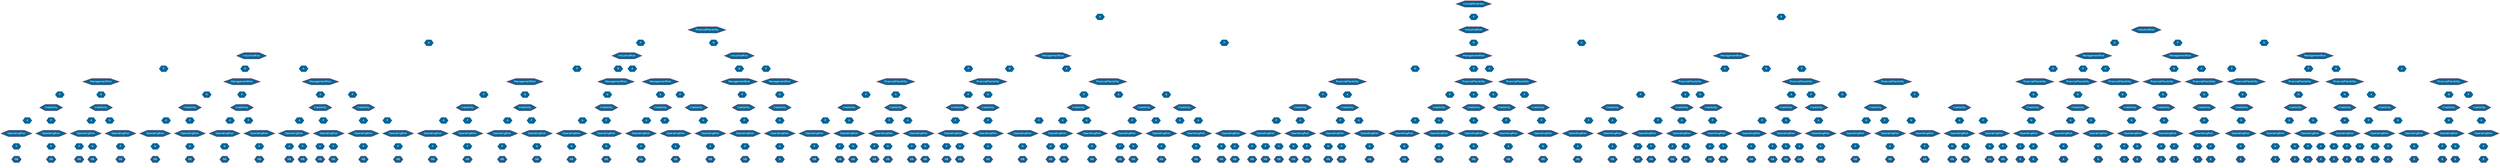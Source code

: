 // Entropy
digraph {
	graph [bgcolor=white fontcolor=white fontsize=16 label=Entropy]
	node [color=white fillcolor="#006699" fontcolor=white fontname=Helvetica shape=hexagon style=filled]
	edge [arrowhead=open color="#E0F2F2" fontcolor=white fontname=Courier fontsize=12 style=dashed]
	0 [label=Competitiveness]
	0 [label=Competitiveness color=red]
	0 -> 0
	1 [label=A]
	0 -> 1
	4 [label=FinancialFlexibility color=red]
	1 -> 4
	5 [label=A]
	4 -> 5
	16 [label=IndustrialRisk color=red]
	5 -> 16
	17 [label=P]
	16 -> 17
	51 [label=ManagementRisk color=red]
	17 -> 51
	52 [label=P]
	51 -> 52
	121 [label=Credibility color=red]
	52 -> 121
	122 [label=A]
	121 -> 122
	237 [label=OperatingRisk color=red]
	122 -> 237
	238 [label=P]
	237 -> 238
	412 [label=NB color=red]
	238 -> 412
	412 [label=NB color=red]
	238 -> 412
	123 [label=P]
	121 -> 123
	239 [label=OperatingRisk color=red]
	123 -> 239
	240 [label=P]
	239 -> 240
	413 [label=NB color=red]
	240 -> 413
	413 [label=NB color=red]
	240 -> 413
	53 [label=N]
	51 -> 53
	124 [label=Credibility color=red]
	53 -> 124
	125 [label=A]
	124 -> 125
	241 [label=OperatingRisk color=red]
	125 -> 241
	242 [label=P]
	241 -> 242
	414 [label=NB color=red]
	242 -> 414
	414 [label=NB color=red]
	242 -> 414
	243 [label=N]
	241 -> 243
	415 [label=NB color=red]
	243 -> 415
	415 [label=NB color=red]
	243 -> 415
	126 [label=N]
	124 -> 126
	244 [label=OperatingRisk color=red]
	126 -> 244
	245 [label=P]
	244 -> 245
	416 [label=NB color=red]
	245 -> 416
	416 [label=NB color=red]
	245 -> 416
	18 [label=N]
	16 -> 18
	54 [label=ManagementRisk color=red]
	18 -> 54
	55 [label=N]
	54 -> 55
	127 [label=Credibility color=red]
	55 -> 127
	128 [label=A]
	127 -> 128
	246 [label=OperatingRisk color=red]
	128 -> 246
	247 [label=N]
	246 -> 247
	417 [label=NB color=red]
	247 -> 417
	417 [label=NB color=red]
	247 -> 417
	129 [label=P]
	127 -> 129
	248 [label=OperatingRisk color=red]
	129 -> 248
	249 [label=N]
	248 -> 249
	418 [label=NB color=red]
	249 -> 418
	418 [label=NB color=red]
	249 -> 418
	56 [label=P]
	54 -> 56
	130 [label=Credibility color=red]
	56 -> 130
	131 [label=A]
	130 -> 131
	250 [label=OperatingRisk color=red]
	131 -> 250
	251 [label=N]
	250 -> 251
	419 [label=NB color=red]
	251 -> 419
	419 [label=NB color=red]
	251 -> 419
	132 [label=P]
	130 -> 132
	252 [label=OperatingRisk color=red]
	132 -> 252
	253 [label=P]
	252 -> 253
	420 [label=NB color=red]
	253 -> 420
	420 [label=NB color=red]
	253 -> 420
	19 [label=A]
	16 -> 19
	57 [label=ManagementRisk color=red]
	19 -> 57
	58 [label=A]
	57 -> 58
	133 [label=Credibility color=red]
	58 -> 133
	134 [label=A]
	133 -> 134
	254 [label=OperatingRisk color=red]
	134 -> 254
	255 [label=A]
	254 -> 255
	421 [label=NB color=red]
	255 -> 421
	421 [label=NB color=red]
	255 -> 421
	256 [label=P]
	254 -> 256
	422 [label=NB color=red]
	256 -> 422
	422 [label=NB color=red]
	256 -> 422
	135 [label=P]
	133 -> 135
	257 [label=OperatingRisk color=red]
	135 -> 257
	258 [label=A]
	257 -> 258
	423 [label=NB color=red]
	258 -> 423
	423 [label=NB color=red]
	258 -> 423
	259 [label=P]
	257 -> 259
	424 [label=NB color=red]
	259 -> 424
	424 [label=NB color=red]
	259 -> 424
	59 [label=P]
	57 -> 59
	136 [label=Credibility color=red]
	59 -> 136
	137 [label=A]
	136 -> 137
	260 [label=OperatingRisk color=red]
	137 -> 260
	261 [label=P]
	260 -> 261
	425 [label=NB color=red]
	261 -> 425
	425 [label=NB color=red]
	261 -> 425
	138 [label=P]
	136 -> 138
	262 [label=OperatingRisk color=red]
	138 -> 262
	263 [label=P]
	262 -> 263
	426 [label=NB color=red]
	263 -> 426
	426 [label=NB color=red]
	263 -> 426
	6 [label=P]
	4 -> 6
	20 [label=IndustrialRisk color=red]
	6 -> 20
	21 [label=P]
	20 -> 21
	60 [label=ManagementRisk color=red]
	21 -> 60
	61 [label=P]
	60 -> 61
	139 [label=Credibility color=red]
	61 -> 139
	140 [label=A]
	139 -> 140
	264 [label=OperatingRisk color=red]
	140 -> 264
	265 [label=P]
	264 -> 265
	427 [label=NB color=red]
	265 -> 427
	427 [label=NB color=red]
	265 -> 427
	141 [label=P]
	139 -> 141
	266 [label=OperatingRisk color=red]
	141 -> 266
	267 [label=P]
	266 -> 267
	428 [label=NB color=red]
	267 -> 428
	428 [label=NB color=red]
	267 -> 428
	62 [label=N]
	60 -> 62
	142 [label=Credibility color=red]
	62 -> 142
	143 [label=A]
	142 -> 143
	268 [label=OperatingRisk color=red]
	143 -> 268
	269 [label=P]
	268 -> 269
	429 [label=NB color=red]
	269 -> 429
	429 [label=NB color=red]
	269 -> 429
	144 [label=P]
	142 -> 144
	270 [label=OperatingRisk color=red]
	144 -> 270
	271 [label=N]
	270 -> 271
	430 [label=NB color=red]
	271 -> 430
	430 [label=NB color=red]
	271 -> 430
	22 [label=N]
	20 -> 22
	63 [label=ManagementRisk color=red]
	22 -> 63
	64 [label=N]
	63 -> 64
	145 [label=Credibility color=red]
	64 -> 145
	146 [label=A]
	145 -> 146
	272 [label=OperatingRisk color=red]
	146 -> 272
	273 [label=N]
	272 -> 273
	431 [label=NB color=red]
	273 -> 431
	431 [label=NB color=red]
	273 -> 431
	147 [label=P]
	145 -> 147
	274 [label=OperatingRisk color=red]
	147 -> 274
	275 [label=N]
	274 -> 275
	432 [label=NB color=red]
	275 -> 432
	432 [label=NB color=red]
	275 -> 432
	23 [label=A]
	20 -> 23
	65 [label=ManagementRisk color=red]
	23 -> 65
	66 [label=A]
	65 -> 66
	148 [label=Credibility color=red]
	66 -> 148
	149 [label=A]
	148 -> 149
	276 [label=OperatingRisk color=red]
	149 -> 276
	277 [label=A]
	276 -> 277
	433 [label=NB color=red]
	277 -> 433
	433 [label=NB color=red]
	277 -> 433
	150 [label=P]
	148 -> 150
	278 [label=OperatingRisk color=red]
	150 -> 278
	279 [label=A]
	278 -> 279
	434 [label=NB color=red]
	279 -> 434
	434 [label=NB color=red]
	279 -> 434
	67 [label=P]
	65 -> 67
	151 [label=Credibility color=red]
	67 -> 151
	152 [label=A]
	151 -> 152
	280 [label=OperatingRisk color=red]
	152 -> 280
	281 [label=A]
	280 -> 281
	435 [label=NB color=red]
	281 -> 435
	435 [label=NB color=red]
	281 -> 435
	7 [label=N]
	4 -> 7
	24 [label=IndustrialRisk color=red]
	7 -> 24
	25 [label=A]
	24 -> 25
	68 [label=ManagementRisk color=red]
	25 -> 68
	69 [label=P]
	68 -> 69
	153 [label=Credibility color=red]
	69 -> 153
	154 [label=P]
	153 -> 154
	282 [label=OperatingRisk color=red]
	154 -> 282
	283 [label=P]
	282 -> 283
	436 [label=NB color=red]
	283 -> 436
	436 [label=NB color=red]
	283 -> 436
	26 [label=P]
	24 -> 26
	70 [label=ManagementRisk color=red]
	26 -> 70
	71 [label=N]
	70 -> 71
	155 [label=Credibility color=red]
	71 -> 155
	156 [label=N]
	155 -> 156
	284 [label=OperatingRisk color=red]
	156 -> 284
	285 [label=A]
	284 -> 285
	437 [label=B color=red]
	285 -> 437
	437 [label=B color=red]
	285 -> 437
	2 [label=P]
	0 -> 2
	8 [label=IndustrialRisk color=red]
	2 -> 8
	9 [label=P]
	8 -> 9
	27 [label=ManagementRisk color=red]
	9 -> 27
	28 [label=P]
	27 -> 28
	72 [label=FinancialFlexibility color=red]
	28 -> 72
	73 [label=P]
	72 -> 73
	157 [label=Credibility color=red]
	73 -> 157
	158 [label=P]
	157 -> 158
	286 [label=OperatingRisk color=red]
	158 -> 286
	287 [label=P]
	286 -> 287
	438 [label=NB color=red]
	287 -> 438
	438 [label=NB color=red]
	287 -> 438
	159 [label=A]
	157 -> 159
	288 [label=OperatingRisk color=red]
	159 -> 288
	289 [label=P]
	288 -> 289
	439 [label=NB color=red]
	289 -> 439
	439 [label=NB color=red]
	289 -> 439
	290 [label=N]
	288 -> 290
	440 [label=NB color=red]
	290 -> 440
	440 [label=NB color=red]
	290 -> 440
	74 [label=A]
	72 -> 74
	160 [label=Credibility color=red]
	74 -> 160
	161 [label=P]
	160 -> 161
	291 [label=OperatingRisk color=red]
	161 -> 291
	292 [label=P]
	291 -> 292
	441 [label=NB color=red]
	292 -> 441
	441 [label=NB color=red]
	292 -> 441
	293 [label=N]
	291 -> 293
	442 [label=NB color=red]
	293 -> 442
	442 [label=NB color=red]
	293 -> 442
	162 [label=A]
	160 -> 162
	294 [label=OperatingRisk color=red]
	162 -> 294
	295 [label=P]
	294 -> 295
	443 [label=NB color=red]
	295 -> 443
	443 [label=NB color=red]
	295 -> 443
	296 [label=N]
	294 -> 296
	444 [label=NB color=red]
	296 -> 444
	444 [label=NB color=red]
	296 -> 444
	29 [label=N]
	27 -> 29
	75 [label=FinancialFlexibility color=red]
	29 -> 75
	76 [label=P]
	75 -> 76
	163 [label=Credibility color=red]
	76 -> 163
	164 [label=P]
	163 -> 164
	297 [label=OperatingRisk color=red]
	164 -> 297
	298 [label=P]
	297 -> 298
	445 [label=NB color=red]
	298 -> 445
	445 [label=NB color=red]
	298 -> 445
	299 [label=N]
	297 -> 299
	446 [label=NB color=red]
	299 -> 446
	446 [label=NB color=red]
	299 -> 446
	77 [label=N]
	75 -> 77
	165 [label=Credibility color=red]
	77 -> 165
	166 [label=P]
	165 -> 166
	300 [label=OperatingRisk color=red]
	166 -> 300
	301 [label=A]
	300 -> 301
	447 [label=NB color=red]
	301 -> 447
	447 [label=NB color=red]
	301 -> 447
	30 [label=A]
	27 -> 30
	78 [label=FinancialFlexibility color=red]
	30 -> 78
	79 [label=P]
	78 -> 79
	167 [label=Credibility color=red]
	79 -> 167
	168 [label=P]
	167 -> 168
	302 [label=OperatingRisk color=red]
	168 -> 302
	303 [label=N]
	302 -> 303
	448 [label=NB color=red]
	303 -> 448
	448 [label=NB color=red]
	303 -> 448
	169 [label=A]
	167 -> 169
	304 [label=OperatingRisk color=red]
	169 -> 304
	305 [label=N]
	304 -> 305
	449 [label=NB color=red]
	305 -> 449
	449 [label=NB color=red]
	305 -> 449
	306 [label=P]
	304 -> 306
	450 [label=NB color=red]
	306 -> 450
	450 [label=NB color=red]
	306 -> 450
	170 [label=N]
	167 -> 170
	307 [label=OperatingRisk color=red]
	170 -> 307
	308 [label=N]
	307 -> 308
	451 [label=NB color=red]
	308 -> 451
	451 [label=NB color=red]
	308 -> 451
	80 [label=A]
	78 -> 80
	171 [label=Credibility color=red]
	80 -> 171
	172 [label=P]
	171 -> 172
	309 [label=OperatingRisk color=red]
	172 -> 309
	310 [label=P]
	309 -> 310
	452 [label=NB color=red]
	310 -> 452
	452 [label=NB color=red]
	310 -> 452
	311 [label=N]
	309 -> 311
	453 [label=NB color=red]
	311 -> 453
	453 [label=NB color=red]
	311 -> 453
	173 [label=A]
	171 -> 173
	312 [label=OperatingRisk color=red]
	173 -> 312
	313 [label=A]
	312 -> 313
	454 [label=NB color=red]
	313 -> 454
	454 [label=NB color=red]
	313 -> 454
	174 [label=N]
	171 -> 174
	314 [label=OperatingRisk color=red]
	174 -> 314
	315 [label=P]
	314 -> 315
	455 [label=NB color=red]
	315 -> 455
	455 [label=NB color=red]
	315 -> 455
	81 [label=N]
	78 -> 81
	175 [label=Credibility color=red]
	81 -> 175
	176 [label=A]
	175 -> 176
	316 [label=OperatingRisk color=red]
	176 -> 316
	317 [label=N]
	316 -> 317
	456 [label=NB color=red]
	317 -> 456
	456 [label=NB color=red]
	317 -> 456
	318 [label=A]
	316 -> 318
	457 [label=NB color=red]
	318 -> 457
	457 [label=NB color=red]
	318 -> 457
	10 [label=N]
	8 -> 10
	31 [label=ManagementRisk color=red]
	10 -> 31
	32 [label=N]
	31 -> 32
	82 [label=FinancialFlexibility color=red]
	32 -> 82
	83 [label=P]
	82 -> 83
	177 [label=Credibility color=red]
	83 -> 177
	178 [label=P]
	177 -> 178
	319 [label=OperatingRisk color=red]
	178 -> 319
	320 [label=N]
	319 -> 320
	458 [label=NB color=red]
	320 -> 458
	458 [label=NB color=red]
	320 -> 458
	321 [label=P]
	319 -> 321
	459 [label=NB color=red]
	321 -> 459
	459 [label=NB color=red]
	321 -> 459
	322 [label=A]
	319 -> 322
	460 [label=NB color=red]
	322 -> 460
	460 [label=NB color=red]
	322 -> 460
	179 [label=A]
	177 -> 179
	323 [label=OperatingRisk color=red]
	179 -> 323
	324 [label=N]
	323 -> 324
	461 [label=NB color=red]
	324 -> 461
	461 [label=NB color=red]
	324 -> 461
	325 [label=P]
	323 -> 325
	462 [label=NB color=red]
	325 -> 462
	462 [label=NB color=red]
	325 -> 462
	84 [label=A]
	82 -> 84
	180 [label=Credibility color=red]
	84 -> 180
	181 [label=P]
	180 -> 181
	326 [label=OperatingRisk color=red]
	181 -> 326
	327 [label=N]
	326 -> 327
	463 [label=NB color=red]
	327 -> 463
	463 [label=NB color=red]
	327 -> 463
	328 [label=P]
	326 -> 328
	464 [label=NB color=red]
	328 -> 464
	464 [label=NB color=red]
	328 -> 464
	182 [label=A]
	180 -> 182
	329 [label=OperatingRisk color=red]
	182 -> 329
	330 [label=N]
	329 -> 330
	465 [label=NB color=red]
	330 -> 465
	465 [label=NB color=red]
	330 -> 465
	33 [label=P]
	31 -> 33
	85 [label=FinancialFlexibility color=red]
	33 -> 85
	86 [label=P]
	85 -> 86
	183 [label=Credibility color=red]
	86 -> 183
	184 [label=P]
	183 -> 184
	331 [label=OperatingRisk color=red]
	184 -> 331
	332 [label=N]
	331 -> 332
	466 [label=NB color=red]
	332 -> 466
	466 [label=NB color=red]
	332 -> 466
	185 [label=A]
	183 -> 185
	333 [label=OperatingRisk color=red]
	185 -> 333
	334 [label=A]
	333 -> 334
	467 [label=NB color=red]
	334 -> 467
	467 [label=NB color=red]
	334 -> 467
	87 [label=A]
	85 -> 87
	186 [label=Credibility color=red]
	87 -> 186
	187 [label=A]
	186 -> 187
	335 [label=OperatingRisk color=red]
	187 -> 335
	336 [label=N]
	335 -> 336
	468 [label=NB color=red]
	336 -> 468
	468 [label=NB color=red]
	336 -> 468
	88 [label=N]
	85 -> 88
	188 [label=Credibility color=red]
	88 -> 188
	189 [label=P]
	188 -> 189
	337 [label=OperatingRisk color=red]
	189 -> 337
	338 [label=A]
	337 -> 338
	469 [label=NB color=red]
	338 -> 469
	469 [label=NB color=red]
	338 -> 469
	34 [label=A]
	31 -> 34
	89 [label=FinancialFlexibility color=red]
	34 -> 89
	90 [label=P]
	89 -> 90
	190 [label=Credibility color=red]
	90 -> 190
	191 [label=P]
	190 -> 191
	339 [label=OperatingRisk color=red]
	191 -> 339
	340 [label=N]
	339 -> 340
	470 [label=NB color=red]
	340 -> 470
	470 [label=NB color=red]
	340 -> 470
	11 [label=A]
	8 -> 11
	35 [label=ManagementRisk color=red]
	11 -> 35
	36 [label=A]
	35 -> 36
	91 [label=FinancialFlexibility color=red]
	36 -> 91
	92 [label=P]
	91 -> 92
	192 [label=Credibility color=red]
	92 -> 192
	193 [label=P]
	192 -> 193
	341 [label=OperatingRisk color=red]
	193 -> 341
	342 [label=A]
	341 -> 342
	471 [label=NB color=red]
	342 -> 471
	471 [label=NB color=red]
	342 -> 471
	194 [label=A]
	192 -> 194
	343 [label=OperatingRisk color=red]
	194 -> 343
	344 [label=A]
	343 -> 344
	472 [label=NB color=red]
	344 -> 472
	472 [label=NB color=red]
	344 -> 472
	93 [label=A]
	91 -> 93
	195 [label=Credibility color=red]
	93 -> 195
	196 [label=P]
	195 -> 196
	345 [label=OperatingRisk color=red]
	196 -> 345
	346 [label=A]
	345 -> 346
	473 [label=NB color=red]
	346 -> 473
	473 [label=NB color=red]
	346 -> 473
	347 [label=P]
	345 -> 347
	474 [label=NB color=red]
	347 -> 474
	474 [label=NB color=red]
	347 -> 474
	197 [label=A]
	195 -> 197
	348 [label=OperatingRisk color=red]
	197 -> 348
	349 [label=A]
	348 -> 349
	475 [label=NB color=red]
	349 -> 475
	475 [label=NB color=red]
	349 -> 475
	350 [label=N]
	348 -> 350
	476 [label=NB color=red]
	350 -> 476
	476 [label=NB color=red]
	350 -> 476
	94 [label=N]
	91 -> 94
	198 [label=Credibility color=red]
	94 -> 198
	199 [label=P]
	198 -> 199
	351 [label=OperatingRisk color=red]
	199 -> 351
	352 [label=A]
	351 -> 352
	477 [label=NB color=red]
	352 -> 477
	477 [label=NB color=red]
	352 -> 477
	353 [label=P]
	351 -> 353
	478 [label=NB color=red]
	353 -> 478
	478 [label=NB color=red]
	353 -> 478
	37 [label=N]
	35 -> 37
	95 [label=FinancialFlexibility color=red]
	37 -> 95
	96 [label=A]
	95 -> 96
	200 [label=Credibility color=red]
	96 -> 200
	201 [label=P]
	200 -> 201
	354 [label=OperatingRisk color=red]
	201 -> 354
	355 [label=A]
	354 -> 355
	479 [label=NB color=red]
	355 -> 479
	479 [label=NB color=red]
	355 -> 479
	202 [label=A]
	200 -> 202
	356 [label=OperatingRisk color=red]
	202 -> 356
	357 [label=P]
	356 -> 357
	480 [label=NB color=red]
	357 -> 480
	480 [label=NB color=red]
	357 -> 480
	358 [label=N]
	356 -> 358
	481 [label=NB color=red]
	358 -> 481
	481 [label=NB color=red]
	358 -> 481
	359 [label=A]
	356 -> 359
	482 [label=NB color=red]
	359 -> 482
	482 [label=NB color=red]
	359 -> 482
	97 [label=P]
	95 -> 97
	203 [label=Credibility color=red]
	97 -> 203
	204 [label=A]
	203 -> 204
	360 [label=OperatingRisk color=red]
	204 -> 360
	361 [label=N]
	360 -> 361
	483 [label=NB color=red]
	361 -> 483
	483 [label=NB color=red]
	361 -> 483
	98 [label=N]
	95 -> 98
	205 [label=Credibility color=red]
	98 -> 205
	206 [label=A]
	205 -> 206
	362 [label=OperatingRisk color=red]
	206 -> 362
	363 [label=P]
	362 -> 363
	484 [label=NB color=red]
	363 -> 484
	484 [label=NB color=red]
	363 -> 484
	207 [label=P]
	205 -> 207
	364 [label=OperatingRisk color=red]
	207 -> 364
	365 [label=A]
	364 -> 365
	485 [label=NB color=red]
	365 -> 485
	485 [label=NB color=red]
	365 -> 485
	208 [label=N]
	205 -> 208
	366 [label=OperatingRisk color=red]
	208 -> 366
	367 [label=P]
	366 -> 367
	486 [label=NB color=red]
	367 -> 486
	486 [label=NB color=red]
	367 -> 486
	38 [label=P]
	35 -> 38
	99 [label=FinancialFlexibility color=red]
	38 -> 99
	100 [label=P]
	99 -> 100
	209 [label=Credibility color=red]
	100 -> 209
	210 [label=A]
	209 -> 210
	368 [label=OperatingRisk color=red]
	210 -> 368
	369 [label=N]
	368 -> 369
	487 [label=NB color=red]
	369 -> 487
	487 [label=NB color=red]
	369 -> 487
	370 [label=P]
	368 -> 370
	488 [label=NB color=red]
	370 -> 488
	488 [label=NB color=red]
	370 -> 488
	211 [label=P]
	209 -> 211
	371 [label=OperatingRisk color=red]
	211 -> 371
	372 [label=N]
	371 -> 372
	489 [label=NB color=red]
	372 -> 489
	489 [label=NB color=red]
	372 -> 489
	373 [label=P]
	371 -> 373
	490 [label=NB color=red]
	373 -> 490
	490 [label=NB color=red]
	373 -> 490
	3 [label=N]
	0 -> 3
	12 [label=IndustrialRisk color=red]
	3 -> 12
	13 [label=A]
	12 -> 13
	39 [label=ManagementRisk color=red]
	13 -> 39
	40 [label=N]
	39 -> 40
	101 [label=FinancialFlexibility color=red]
	40 -> 101
	102 [label=N]
	101 -> 102
	212 [label=Credibility color=red]
	102 -> 212
	213 [label=N]
	212 -> 213
	374 [label=OperatingRisk color=red]
	213 -> 374
	375 [label=A]
	374 -> 375
	491 [label=B color=red]
	375 -> 491
	491 [label=B color=red]
	375 -> 491
	376 [label=N]
	374 -> 376
	492 [label=B color=red]
	376 -> 492
	492 [label=B color=red]
	376 -> 492
	41 [label=P]
	39 -> 41
	103 [label=FinancialFlexibility color=red]
	41 -> 103
	104 [label=N]
	103 -> 104
	214 [label=Credibility color=red]
	104 -> 214
	215 [label=A]
	214 -> 215
	377 [label=OperatingRisk color=red]
	215 -> 377
	378 [label=N]
	377 -> 378
	493 [label=B color=red]
	378 -> 493
	493 [label=B color=red]
	378 -> 493
	216 [label=N]
	214 -> 216
	379 [label=OperatingRisk color=red]
	216 -> 379
	380 [label=N]
	379 -> 380
	494 [label=B color=red]
	380 -> 494
	494 [label=B color=red]
	380 -> 494
	42 [label=A]
	39 -> 42
	105 [label=FinancialFlexibility color=red]
	42 -> 105
	106 [label=N]
	105 -> 106
	217 [label=Credibility color=red]
	106 -> 217
	218 [label=N]
	217 -> 218
	381 [label=OperatingRisk color=red]
	218 -> 381
	382 [label=P]
	381 -> 382
	495 [label=B color=red]
	382 -> 495
	495 [label=B color=red]
	382 -> 495
	383 [label=N]
	381 -> 383
	496 [label=B color=red]
	383 -> 496
	496 [label=B color=red]
	383 -> 496
	14 [label=P]
	12 -> 14
	43 [label=ManagementRisk color=red]
	14 -> 43
	44 [label=N]
	43 -> 44
	107 [label=FinancialFlexibility color=red]
	44 -> 107
	108 [label=N]
	107 -> 108
	219 [label=Credibility color=red]
	108 -> 219
	220 [label=N]
	219 -> 220
	384 [label=OperatingRisk color=red]
	220 -> 384
	385 [label=N]
	384 -> 385
	497 [label=B color=red]
	385 -> 497
	497 [label=B color=red]
	385 -> 497
	386 [label=P]
	384 -> 386
	498 [label=B color=red]
	386 -> 498
	498 [label=B color=red]
	386 -> 498
	45 [label=A]
	43 -> 45
	109 [label=FinancialFlexibility color=red]
	45 -> 109
	110 [label=N]
	109 -> 110
	221 [label=Credibility color=red]
	110 -> 221
	222 [label=N]
	221 -> 222
	387 [label=OperatingRisk color=red]
	222 -> 387
	388 [label=A]
	387 -> 388
	499 [label=B color=red]
	388 -> 499
	499 [label=B color=red]
	388 -> 499
	389 [label=N]
	387 -> 389
	500 [label=B color=red]
	389 -> 500
	500 [label=B color=red]
	389 -> 500
	46 [label=P]
	43 -> 46
	111 [label=FinancialFlexibility color=red]
	46 -> 111
	112 [label=N]
	111 -> 112
	223 [label=Credibility color=red]
	112 -> 223
	224 [label=N]
	223 -> 224
	390 [label=OperatingRisk color=red]
	224 -> 390
	391 [label=N]
	390 -> 391
	501 [label=B color=red]
	391 -> 501
	501 [label=B color=red]
	391 -> 501
	15 [label=N]
	12 -> 15
	47 [label=ManagementRisk color=red]
	15 -> 47
	48 [label=P]
	47 -> 48
	113 [label=FinancialFlexibility color=red]
	48 -> 113
	114 [label=N]
	113 -> 114
	225 [label=Credibility color=red]
	114 -> 225
	226 [label=N]
	225 -> 226
	392 [label=OperatingRisk color=red]
	226 -> 392
	393 [label=N]
	392 -> 393
	502 [label=B color=red]
	393 -> 502
	502 [label=B color=red]
	393 -> 502
	49 [label=N]
	47 -> 49
	115 [label=FinancialFlexibility color=red]
	49 -> 115
	116 [label=N]
	115 -> 116
	227 [label=Credibility color=red]
	116 -> 227
	228 [label=N]
	227 -> 228
	394 [label=OperatingRisk color=red]
	228 -> 394
	395 [label=N]
	394 -> 395
	503 [label=B color=red]
	395 -> 503
	503 [label=B color=red]
	395 -> 503
	396 [label=P]
	394 -> 396
	504 [label=B color=red]
	396 -> 504
	504 [label=B color=red]
	396 -> 504
	397 [label=A]
	394 -> 397
	505 [label=B color=red]
	397 -> 505
	505 [label=B color=red]
	397 -> 505
	229 [label=A]
	227 -> 229
	398 [label=OperatingRisk color=red]
	229 -> 398
	399 [label=A]
	398 -> 399
	506 [label=B color=red]
	399 -> 506
	506 [label=B color=red]
	399 -> 506
	400 [label=P]
	398 -> 400
	507 [label=B color=red]
	400 -> 507
	507 [label=B color=red]
	400 -> 507
	401 [label=N]
	398 -> 401
	508 [label=B color=red]
	401 -> 508
	508 [label=B color=red]
	401 -> 508
	230 [label=P]
	227 -> 230
	402 [label=OperatingRisk color=red]
	230 -> 402
	403 [label=P]
	402 -> 403
	509 [label=B color=red]
	403 -> 509
	509 [label=B color=red]
	403 -> 509
	404 [label=N]
	402 -> 404
	510 [label=B color=red]
	404 -> 510
	510 [label=B color=red]
	404 -> 510
	117 [label=A]
	115 -> 117
	231 [label=Credibility color=red]
	117 -> 231
	232 [label=N]
	231 -> 232
	405 [label=OperatingRisk color=red]
	232 -> 405
	406 [label=N]
	405 -> 406
	511 [label=B color=red]
	406 -> 511
	511 [label=B color=red]
	406 -> 511
	50 [label=A]
	47 -> 50
	118 [label=FinancialFlexibility color=red]
	50 -> 118
	119 [label=N]
	118 -> 119
	233 [label=Credibility color=red]
	119 -> 233
	234 [label=N]
	233 -> 234
	407 [label=OperatingRisk color=red]
	234 -> 407
	408 [label=P]
	407 -> 408
	512 [label=B color=red]
	408 -> 512
	512 [label=B color=red]
	408 -> 512
	409 [label=N]
	407 -> 409
	513 [label=B color=red]
	409 -> 513
	513 [label=B color=red]
	409 -> 513
	120 [label=P]
	118 -> 120
	235 [label=Credibility color=red]
	120 -> 235
	236 [label=A]
	235 -> 236
	410 [label=OperatingRisk color=red]
	236 -> 410
	411 [label=P]
	410 -> 411
	514 [label=B color=red]
	411 -> 514
	514 [label=B color=red]
	411 -> 514
}
